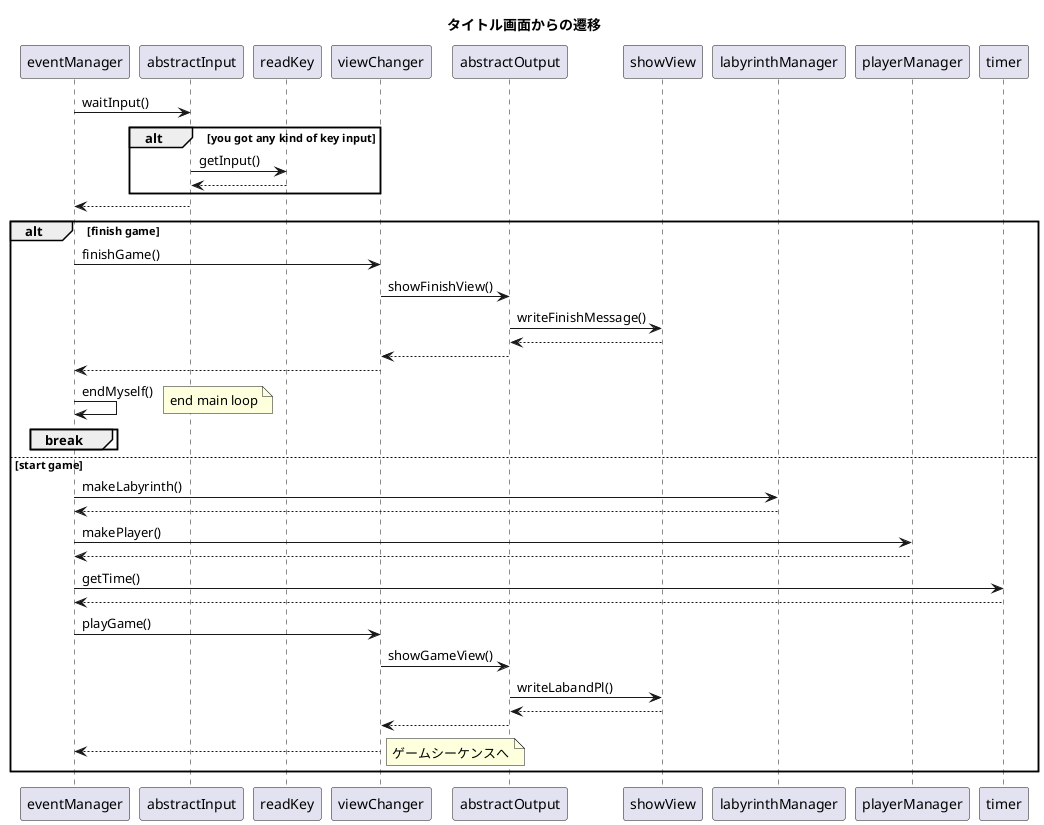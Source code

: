 @startuml

title タイトル画面からの遷移

eventManager -> abstractInput : waitInput()
    alt you got any kind of key input
        abstractInput -> readKey : getInput()
        readKey --> abstractInput
    end
abstractInput --> eventManager

alt finish game
    eventManager -> viewChanger : finishGame()
        viewChanger -> abstractOutput : showFinishView()
            abstractOutput -> showView : writeFinishMessage()
            showView --> abstractOutput
        abstractOutput --> viewChanger
    viewChanger --> eventManager
    eventManager -> eventManager : endMyself()
    break
        note right
            end main loop
        end note
    end

else start game
    eventManager -> labyrinthManager : makeLabyrinth()
    labyrinthManager --> eventManager
    
    eventManager -> playerManager : makePlayer()
    playerManager -->eventManager

    eventManager -> timer : getTime()
    timer --> eventManager

    eventManager -> viewChanger : playGame()
        viewChanger -> abstractOutput : showGameView()
            abstractOutput -> showView : writeLabandPl()
            showView --> abstractOutput
        abstractOutput --> viewChanger
    viewChanger --> eventManager

    note right
        ゲームシーケンスへ
    end note

end


@enduml